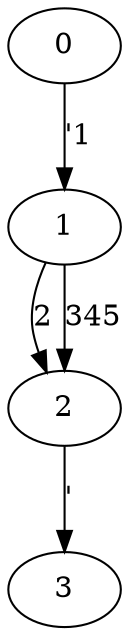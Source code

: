digraph g
{
0;1;2;3;
0 -> 1 [label="'1"]
1 -> 2 [label="2"]
1 -> 2 [label="345"]
2 -> 3 [label="'"]
}
